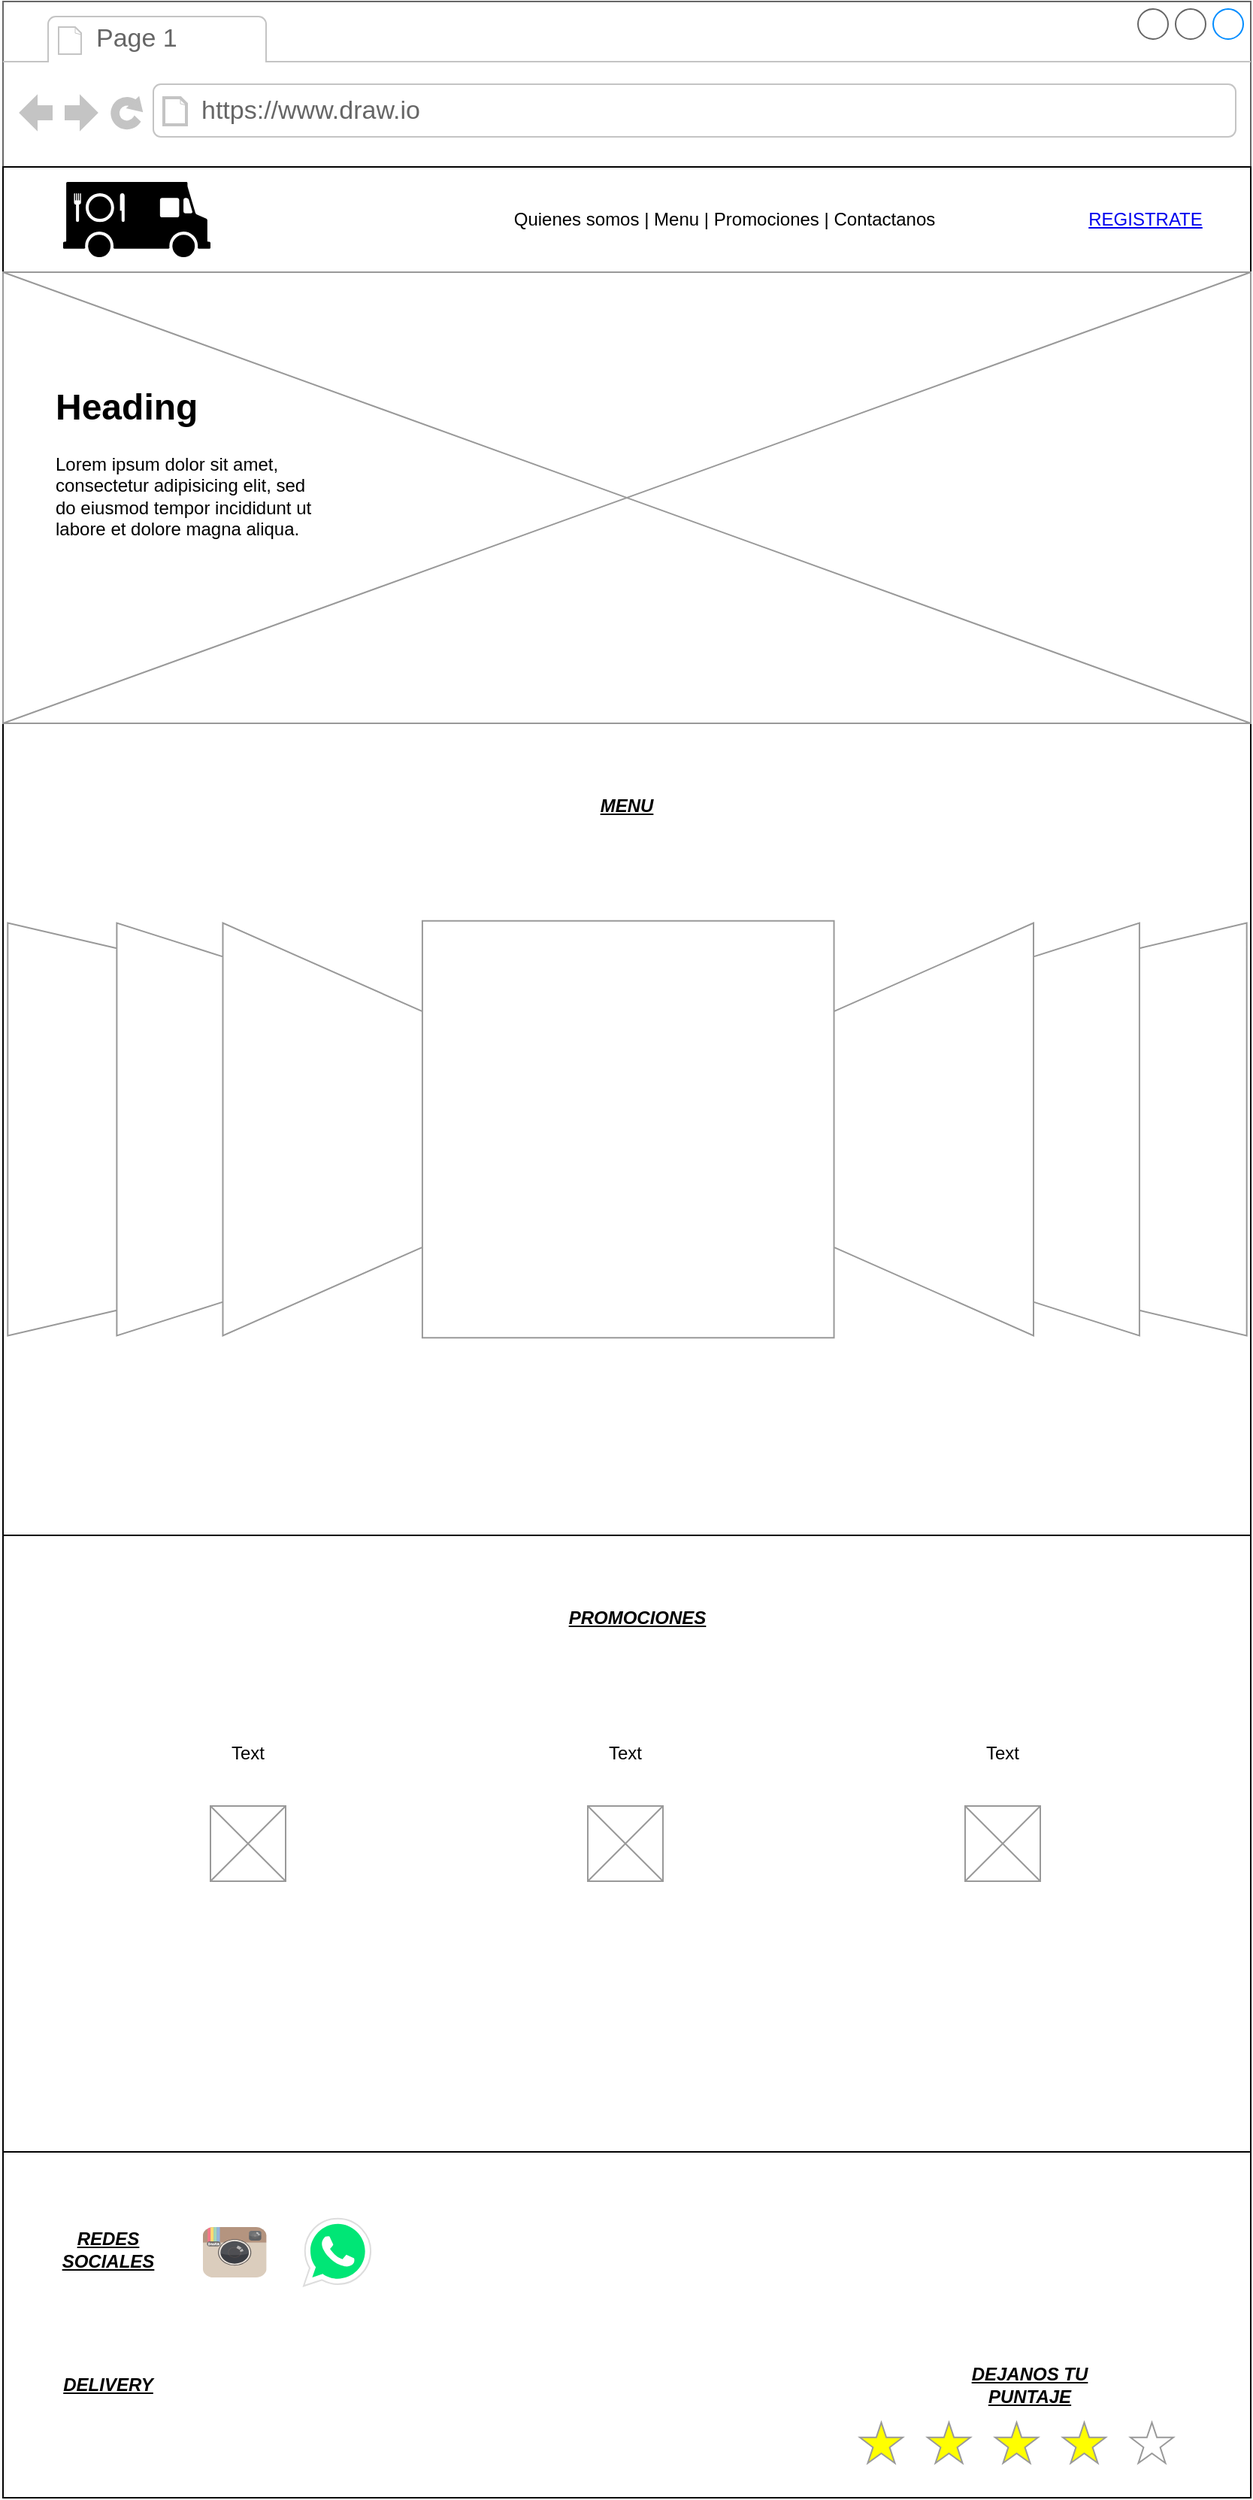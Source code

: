 <mxfile version="20.4.0" type="github">
  <diagram id="iozCpOeoIUDMA2ahLQC3" name="Página-1">
    <mxGraphModel dx="1695" dy="2820" grid="1" gridSize="10" guides="1" tooltips="1" connect="1" arrows="1" fold="1" page="1" pageScale="1" pageWidth="827" pageHeight="1169" math="0" shadow="0">
      <root>
        <mxCell id="0" />
        <mxCell id="1" parent="0" />
        <mxCell id="i4qy9xgRaI-yhxObh9sB-1" value="" style="strokeWidth=1;shadow=0;dashed=0;align=center;html=1;shape=mxgraph.mockup.containers.browserWindow;rSize=0;strokeColor=#666666;strokeColor2=#008cff;strokeColor3=#c4c4c4;mainText=,;recursiveResize=0;" parent="1" vertex="1">
          <mxGeometry y="-1170" width="830" height="1660" as="geometry" />
        </mxCell>
        <mxCell id="i4qy9xgRaI-yhxObh9sB-2" value="Page 1" style="strokeWidth=1;shadow=0;dashed=0;align=center;html=1;shape=mxgraph.mockup.containers.anchor;fontSize=17;fontColor=#666666;align=left;" parent="i4qy9xgRaI-yhxObh9sB-1" vertex="1">
          <mxGeometry x="60" y="12" width="110" height="26" as="geometry" />
        </mxCell>
        <mxCell id="i4qy9xgRaI-yhxObh9sB-3" value="https://www.draw.io" style="strokeWidth=1;shadow=0;dashed=0;align=center;html=1;shape=mxgraph.mockup.containers.anchor;rSize=0;fontSize=17;fontColor=#666666;align=left;" parent="i4qy9xgRaI-yhxObh9sB-1" vertex="1">
          <mxGeometry x="130" y="60" width="250" height="26" as="geometry" />
        </mxCell>
        <mxCell id="i4qy9xgRaI-yhxObh9sB-8" value="" style="rounded=0;whiteSpace=wrap;html=1;" parent="i4qy9xgRaI-yhxObh9sB-1" vertex="1">
          <mxGeometry y="1430" width="830" height="230" as="geometry" />
        </mxCell>
        <mxCell id="JqnrLD8F9skvT9p6lp87-34" value="" style="verticalLabelPosition=bottom;shadow=0;dashed=0;align=center;html=1;verticalAlign=top;strokeWidth=1;shape=mxgraph.mockup.misc.rating;strokeColor=#999999;fillColor=#ffff00;emptyFillColor=#ffffff;grade=4;ratingScale=5;ratingStyle=star;" vertex="1" parent="i4qy9xgRaI-yhxObh9sB-1">
          <mxGeometry x="570" y="1610" width="225" height="30" as="geometry" />
        </mxCell>
        <mxCell id="JqnrLD8F9skvT9p6lp87-35" value="&lt;b&gt;&lt;i&gt;&lt;u&gt;DEJANOS TU PUNTAJE&lt;/u&gt;&lt;/i&gt;&lt;/b&gt;" style="text;html=1;strokeColor=none;fillColor=none;align=center;verticalAlign=middle;whiteSpace=wrap;rounded=0;" vertex="1" parent="i4qy9xgRaI-yhxObh9sB-1">
          <mxGeometry x="633.75" y="1570" width="97.5" height="30" as="geometry" />
        </mxCell>
        <mxCell id="JqnrLD8F9skvT9p6lp87-33" value="&lt;b&gt;&lt;i&gt;&lt;u&gt;DELIVERY&lt;/u&gt;&lt;/i&gt;&lt;/b&gt;" style="text;html=1;strokeColor=none;fillColor=none;align=center;verticalAlign=middle;whiteSpace=wrap;rounded=0;" vertex="1" parent="i4qy9xgRaI-yhxObh9sB-1">
          <mxGeometry x="40" y="1570" width="60" height="30" as="geometry" />
        </mxCell>
        <mxCell id="i4qy9xgRaI-yhxObh9sB-4" value="" style="rounded=0;whiteSpace=wrap;html=1;" parent="1" vertex="1">
          <mxGeometry y="-1060" width="830" height="370" as="geometry" />
        </mxCell>
        <mxCell id="i4qy9xgRaI-yhxObh9sB-5" value="" style="rounded=0;whiteSpace=wrap;html=1;" parent="1" vertex="1">
          <mxGeometry y="-1060" width="830" height="70" as="geometry" />
        </mxCell>
        <mxCell id="i4qy9xgRaI-yhxObh9sB-6" value="" style="rounded=0;whiteSpace=wrap;html=1;" parent="1" vertex="1">
          <mxGeometry y="-690" width="830" height="540" as="geometry" />
        </mxCell>
        <mxCell id="i4qy9xgRaI-yhxObh9sB-7" value="" style="rounded=0;whiteSpace=wrap;html=1;" parent="1" vertex="1">
          <mxGeometry y="-150" width="830" height="410" as="geometry" />
        </mxCell>
        <mxCell id="JqnrLD8F9skvT9p6lp87-1" value="Quienes somos&lt;span style=&quot;white-space: pre;&quot;&gt;	&lt;/span&gt;|&lt;span style=&quot;white-space: pre;&quot;&gt;	&lt;/span&gt;Menu&lt;span style=&quot;white-space: pre;&quot;&gt;	&lt;/span&gt;|&lt;span style=&quot;white-space: pre;&quot;&gt;	&lt;/span&gt;Promociones&lt;span style=&quot;white-space: pre;&quot;&gt;	&lt;/span&gt;|&lt;span style=&quot;white-space: pre;&quot;&gt;	&lt;/span&gt;Contactanos" style="text;html=1;strokeColor=none;fillColor=none;align=center;verticalAlign=middle;whiteSpace=wrap;rounded=0;" vertex="1" parent="1">
          <mxGeometry x="280" y="-1040" width="400" height="30" as="geometry" />
        </mxCell>
        <mxCell id="JqnrLD8F9skvT9p6lp87-2" value="" style="shape=mxgraph.signs.food.food_truck;html=1;pointerEvents=1;fillColor=#000000;strokeColor=none;verticalLabelPosition=bottom;verticalAlign=top;align=center;sketch=0;" vertex="1" parent="1">
          <mxGeometry x="40" y="-1050" width="98" height="50" as="geometry" />
        </mxCell>
        <mxCell id="JqnrLD8F9skvT9p6lp87-3" value="" style="verticalLabelPosition=bottom;shadow=0;dashed=0;align=center;html=1;verticalAlign=top;strokeWidth=1;shape=mxgraph.mockup.graphics.simpleIcon;strokeColor=#999999;" vertex="1" parent="1">
          <mxGeometry y="-990" width="830" height="300" as="geometry" />
        </mxCell>
        <mxCell id="JqnrLD8F9skvT9p6lp87-4" value="" style="verticalLabelPosition=bottom;shadow=0;dashed=0;align=center;html=1;verticalAlign=top;strokeWidth=1;shape=mxgraph.mockup.navigation.coverFlow;strokeColor=#999999;" vertex="1" parent="1">
          <mxGeometry x="-1" y="-560" width="830" height="280" as="geometry" />
        </mxCell>
        <mxCell id="JqnrLD8F9skvT9p6lp87-5" value="&lt;h1&gt;Heading&lt;/h1&gt;&lt;p&gt;Lorem ipsum dolor sit amet, consectetur adipisicing elit, sed do eiusmod tempor incididunt ut labore et dolore magna aliqua.&lt;/p&gt;" style="text;html=1;strokeColor=none;fillColor=none;spacing=5;spacingTop=-20;whiteSpace=wrap;overflow=hidden;rounded=0;" vertex="1" parent="1">
          <mxGeometry x="30" y="-920" width="190" height="120" as="geometry" />
        </mxCell>
        <mxCell id="JqnrLD8F9skvT9p6lp87-6" value="&lt;u&gt;&lt;i&gt;&lt;b&gt;MENU&lt;/b&gt;&lt;/i&gt;&lt;/u&gt;" style="text;html=1;strokeColor=none;fillColor=none;align=center;verticalAlign=middle;whiteSpace=wrap;rounded=0;" vertex="1" parent="1">
          <mxGeometry x="385" y="-650" width="60" height="30" as="geometry" />
        </mxCell>
        <mxCell id="JqnrLD8F9skvT9p6lp87-7" value="&lt;b&gt;&lt;i&gt;&lt;u&gt;PROMOCIONES&lt;/u&gt;&lt;/i&gt;&lt;/b&gt;" style="text;html=1;strokeColor=none;fillColor=none;align=center;verticalAlign=middle;whiteSpace=wrap;rounded=0;" vertex="1" parent="1">
          <mxGeometry x="384" y="-110" width="76" height="30" as="geometry" />
        </mxCell>
        <mxCell id="JqnrLD8F9skvT9p6lp87-19" value="" style="verticalLabelPosition=bottom;shadow=0;dashed=0;align=center;html=1;verticalAlign=top;strokeWidth=1;shape=mxgraph.mockup.graphics.simpleIcon;strokeColor=#999999;" vertex="1" parent="1">
          <mxGeometry x="138" y="30" width="50" height="50" as="geometry" />
        </mxCell>
        <mxCell id="JqnrLD8F9skvT9p6lp87-20" value="" style="verticalLabelPosition=bottom;shadow=0;dashed=0;align=center;html=1;verticalAlign=top;strokeWidth=1;shape=mxgraph.mockup.graphics.simpleIcon;strokeColor=#999999;" vertex="1" parent="1">
          <mxGeometry x="389" y="30" width="50" height="50" as="geometry" />
        </mxCell>
        <mxCell id="JqnrLD8F9skvT9p6lp87-21" value="" style="verticalLabelPosition=bottom;shadow=0;dashed=0;align=center;html=1;verticalAlign=top;strokeWidth=1;shape=mxgraph.mockup.graphics.simpleIcon;strokeColor=#999999;" vertex="1" parent="1">
          <mxGeometry x="640" y="30" width="50" height="50" as="geometry" />
        </mxCell>
        <mxCell id="JqnrLD8F9skvT9p6lp87-23" value="Text" style="text;html=1;strokeColor=none;fillColor=none;align=center;verticalAlign=middle;whiteSpace=wrap;rounded=0;" vertex="1" parent="1">
          <mxGeometry x="133" y="-20" width="60" height="30" as="geometry" />
        </mxCell>
        <mxCell id="JqnrLD8F9skvT9p6lp87-24" value="Text" style="text;html=1;strokeColor=none;fillColor=none;align=center;verticalAlign=middle;whiteSpace=wrap;rounded=0;" vertex="1" parent="1">
          <mxGeometry x="384" y="-20" width="60" height="30" as="geometry" />
        </mxCell>
        <mxCell id="JqnrLD8F9skvT9p6lp87-25" value="Text" style="text;html=1;strokeColor=none;fillColor=none;align=center;verticalAlign=middle;whiteSpace=wrap;rounded=0;" vertex="1" parent="1">
          <mxGeometry x="635" y="-20" width="60" height="30" as="geometry" />
        </mxCell>
        <UserObject label="REGISTRATE" link="https://www.draw.io" id="JqnrLD8F9skvT9p6lp87-29">
          <mxCell style="text;html=1;strokeColor=none;fillColor=none;whiteSpace=wrap;align=center;verticalAlign=middle;fontColor=#0000EE;fontStyle=4;" vertex="1" parent="1">
            <mxGeometry x="730" y="-1045" width="60" height="40" as="geometry" />
          </mxCell>
        </UserObject>
        <mxCell id="JqnrLD8F9skvT9p6lp87-30" value="" style="dashed=0;outlineConnect=0;html=1;align=center;labelPosition=center;verticalLabelPosition=bottom;verticalAlign=top;shape=mxgraph.weblogos.instagram;fillColor=#6FC0E4;gradientColor=#1E305B" vertex="1" parent="1">
          <mxGeometry x="133.0" y="310" width="42.2" height="33.5" as="geometry" />
        </mxCell>
        <mxCell id="JqnrLD8F9skvT9p6lp87-31" value="" style="dashed=0;outlineConnect=0;html=1;align=center;labelPosition=center;verticalLabelPosition=bottom;verticalAlign=top;shape=mxgraph.weblogos.whatsapp;fillColor=#00E676;strokeColor=#dddddd;aspect=fixed;" vertex="1" parent="1">
          <mxGeometry x="200" y="304.35" width="44.56" height="44.8" as="geometry" />
        </mxCell>
        <mxCell id="JqnrLD8F9skvT9p6lp87-32" value="&lt;i&gt;&lt;u&gt;&lt;b&gt;REDES SOCIALES&lt;/b&gt;&lt;/u&gt;&lt;/i&gt;" style="text;html=1;strokeColor=none;fillColor=none;align=center;verticalAlign=middle;whiteSpace=wrap;rounded=0;" vertex="1" parent="1">
          <mxGeometry x="40" y="310" width="60" height="30" as="geometry" />
        </mxCell>
      </root>
    </mxGraphModel>
  </diagram>
</mxfile>
